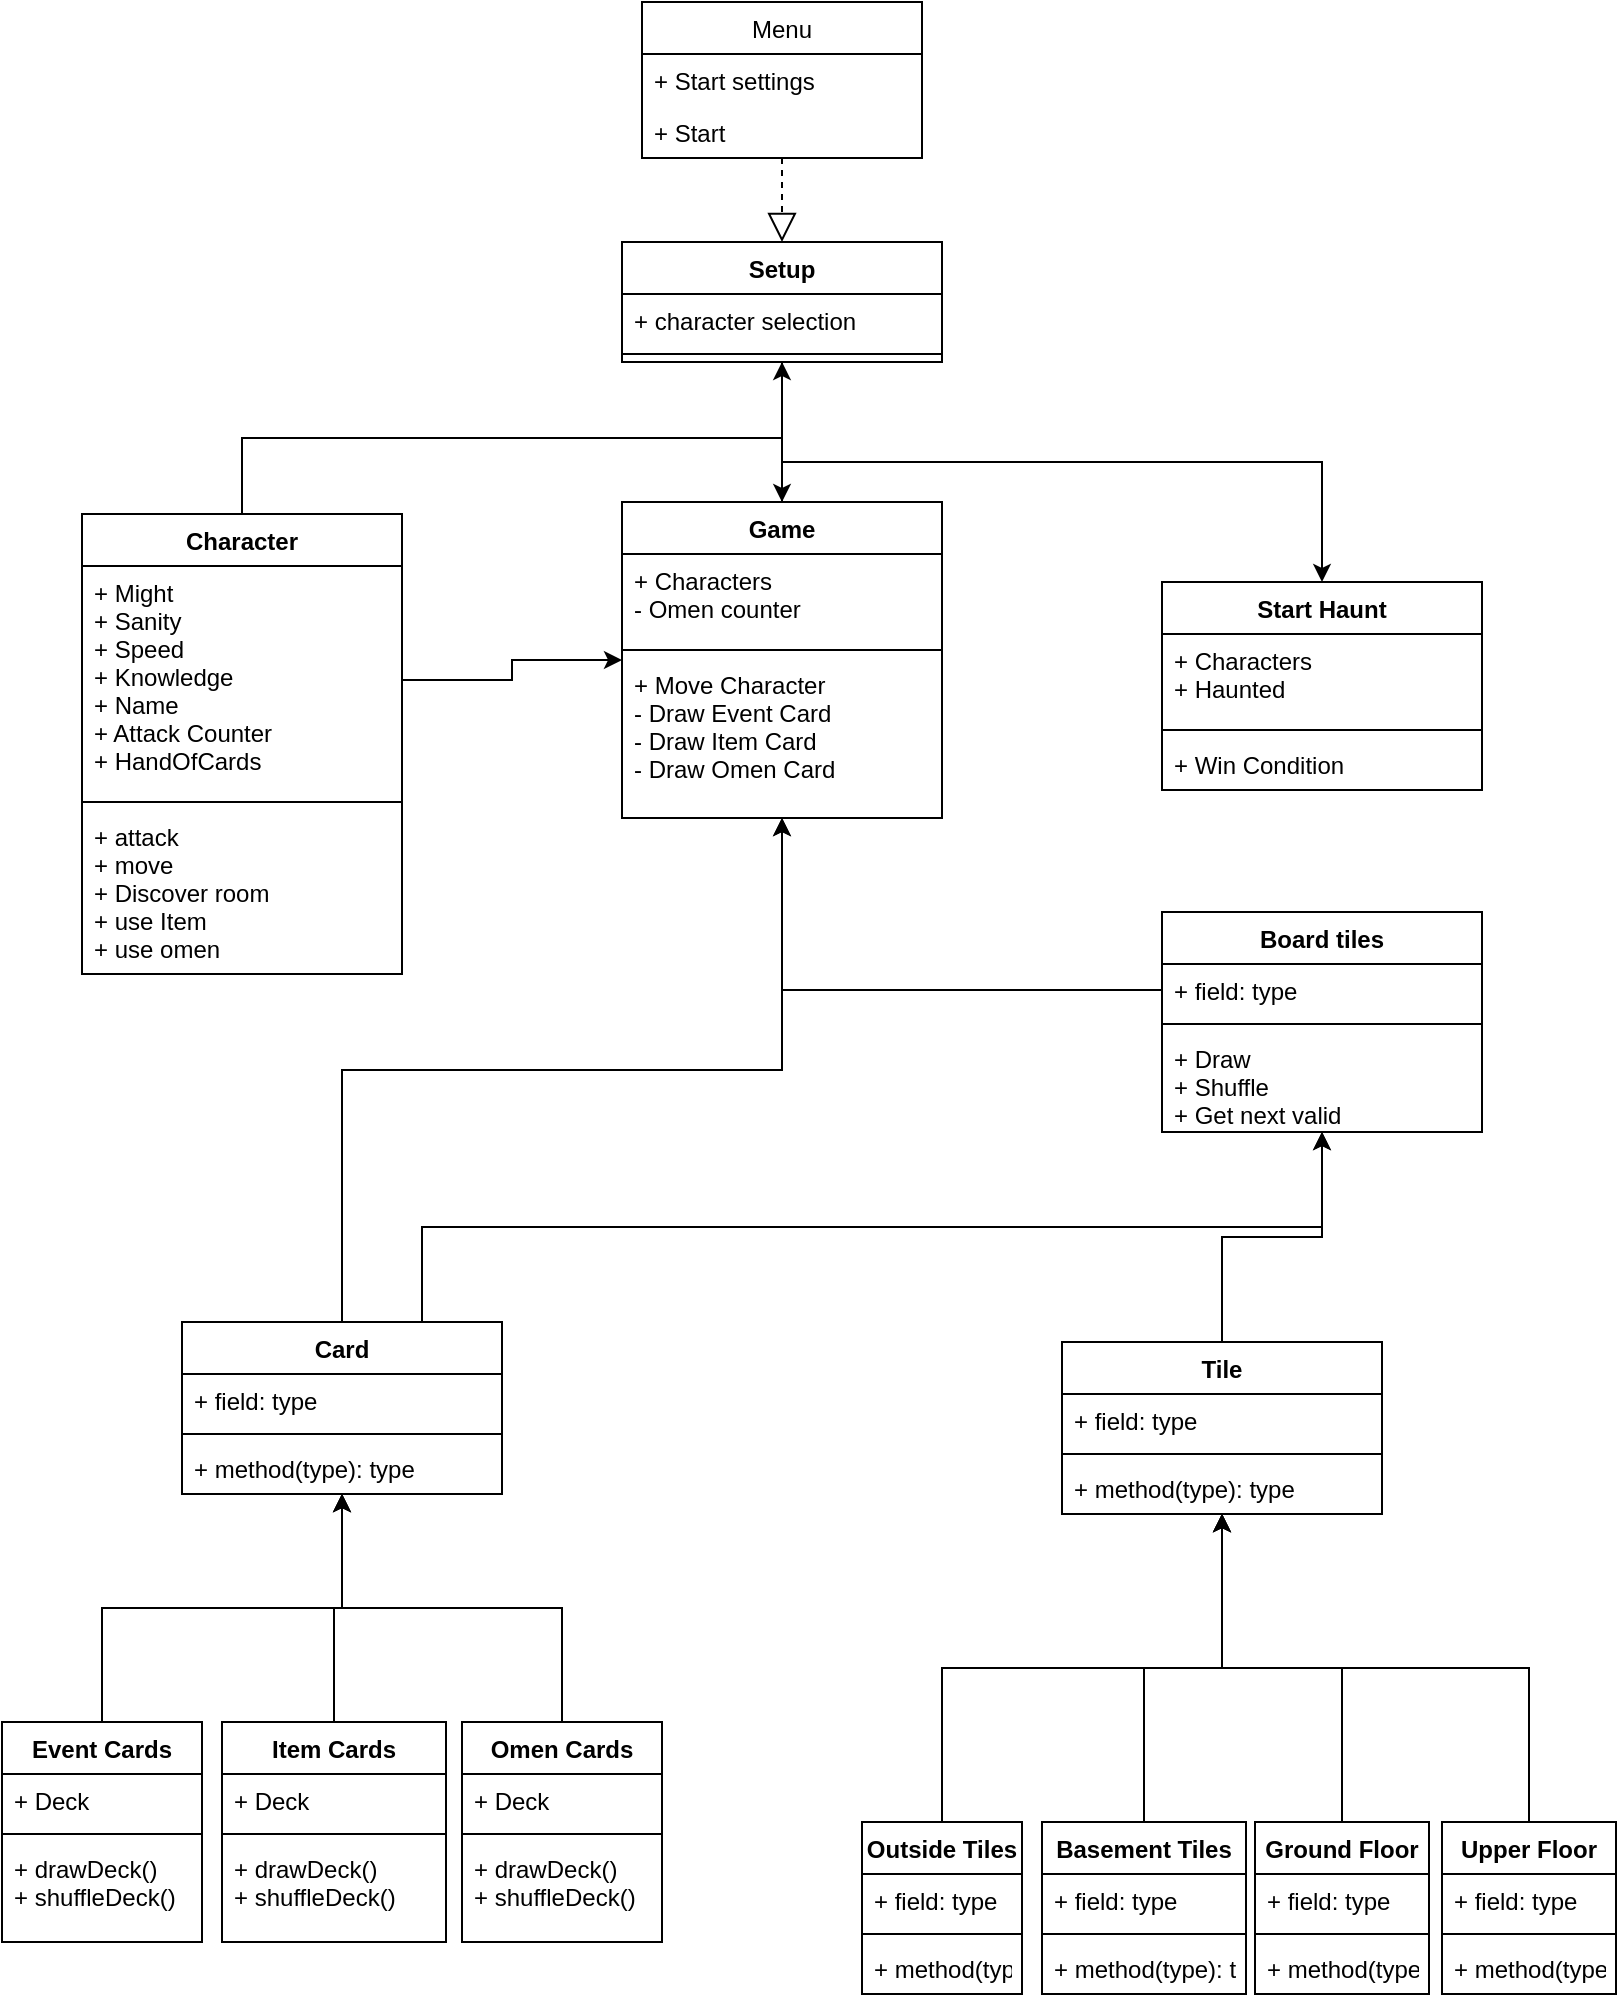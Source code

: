 <mxfile version="12.1.9" type="github" pages="1">
  <diagram id="Hr2EmeeHGqyXgGAQhQ6v" name="Page-1">
    <mxGraphModel dx="1463" dy="821" grid="1" gridSize="10" guides="1" tooltips="1" connect="1" arrows="1" fold="1" page="1" pageScale="1" pageWidth="850" pageHeight="1100" background="#ffffff" math="0" shadow="0">
      <root>
        <mxCell id="0"/>
        <mxCell id="1" parent="0"/>
        <mxCell id="-MnNUeJvBVUiR5NXsTps-1" value="Menu" style="swimlane;fontStyle=0;childLayout=stackLayout;horizontal=1;startSize=26;fillColor=none;horizontalStack=0;resizeParent=1;resizeParentMax=0;resizeLast=0;collapsible=1;marginBottom=0;" parent="1" vertex="1">
          <mxGeometry x="340" y="40" width="140" height="78" as="geometry"/>
        </mxCell>
        <mxCell id="-MnNUeJvBVUiR5NXsTps-2" value="+ Start settings" style="text;strokeColor=none;fillColor=none;align=left;verticalAlign=top;spacingLeft=4;spacingRight=4;overflow=hidden;rotatable=0;points=[[0,0.5],[1,0.5]];portConstraint=eastwest;" parent="-MnNUeJvBVUiR5NXsTps-1" vertex="1">
          <mxGeometry y="26" width="140" height="26" as="geometry"/>
        </mxCell>
        <mxCell id="-MnNUeJvBVUiR5NXsTps-3" value="+ Start " style="text;strokeColor=none;fillColor=none;align=left;verticalAlign=top;spacingLeft=4;spacingRight=4;overflow=hidden;rotatable=0;points=[[0,0.5],[1,0.5]];portConstraint=eastwest;" parent="-MnNUeJvBVUiR5NXsTps-1" vertex="1">
          <mxGeometry y="52" width="140" height="26" as="geometry"/>
        </mxCell>
        <mxCell id="-MnNUeJvBVUiR5NXsTps-29" style="edgeStyle=orthogonalEdgeStyle;rounded=0;orthogonalLoop=1;jettySize=auto;html=1;" parent="1" source="-MnNUeJvBVUiR5NXsTps-5" target="-MnNUeJvBVUiR5NXsTps-18" edge="1">
          <mxGeometry relative="1" as="geometry"/>
        </mxCell>
        <mxCell id="-MnNUeJvBVUiR5NXsTps-5" value="Setup" style="swimlane;fontStyle=1;align=center;verticalAlign=top;childLayout=stackLayout;horizontal=1;startSize=26;horizontalStack=0;resizeParent=1;resizeParentMax=0;resizeLast=0;collapsible=1;marginBottom=0;" parent="1" vertex="1">
          <mxGeometry x="330" y="160" width="160" height="60" as="geometry"/>
        </mxCell>
        <mxCell id="-MnNUeJvBVUiR5NXsTps-6" value="+ character selection" style="text;strokeColor=none;fillColor=none;align=left;verticalAlign=top;spacingLeft=4;spacingRight=4;overflow=hidden;rotatable=0;points=[[0,0.5],[1,0.5]];portConstraint=eastwest;" parent="-MnNUeJvBVUiR5NXsTps-5" vertex="1">
          <mxGeometry y="26" width="160" height="26" as="geometry"/>
        </mxCell>
        <mxCell id="-MnNUeJvBVUiR5NXsTps-7" value="" style="line;strokeWidth=1;fillColor=none;align=left;verticalAlign=middle;spacingTop=-1;spacingLeft=3;spacingRight=3;rotatable=0;labelPosition=right;points=[];portConstraint=eastwest;" parent="-MnNUeJvBVUiR5NXsTps-5" vertex="1">
          <mxGeometry y="52" width="160" height="8" as="geometry"/>
        </mxCell>
        <mxCell id="-MnNUeJvBVUiR5NXsTps-9" value="" style="endArrow=block;dashed=1;endFill=0;endSize=12;html=1;" parent="1" source="-MnNUeJvBVUiR5NXsTps-1" target="-MnNUeJvBVUiR5NXsTps-5" edge="1">
          <mxGeometry width="160" relative="1" as="geometry">
            <mxPoint x="330" y="220" as="sourcePoint"/>
            <mxPoint x="490" y="220" as="targetPoint"/>
          </mxGeometry>
        </mxCell>
        <mxCell id="-MnNUeJvBVUiR5NXsTps-31" style="edgeStyle=orthogonalEdgeStyle;rounded=0;orthogonalLoop=1;jettySize=auto;html=1;exitX=0.5;exitY=0;exitDx=0;exitDy=0;entryX=0.5;entryY=0;entryDx=0;entryDy=0;" parent="1" source="-MnNUeJvBVUiR5NXsTps-18" target="-MnNUeJvBVUiR5NXsTps-22" edge="1">
          <mxGeometry relative="1" as="geometry"/>
        </mxCell>
        <mxCell id="-MnNUeJvBVUiR5NXsTps-18" value="Game" style="swimlane;fontStyle=1;align=center;verticalAlign=top;childLayout=stackLayout;horizontal=1;startSize=26;horizontalStack=0;resizeParent=1;resizeParentMax=0;resizeLast=0;collapsible=1;marginBottom=0;" parent="1" vertex="1">
          <mxGeometry x="330" y="290" width="160" height="158" as="geometry"/>
        </mxCell>
        <mxCell id="-MnNUeJvBVUiR5NXsTps-19" value="+ Characters&#xa;- Omen counter" style="text;strokeColor=none;fillColor=none;align=left;verticalAlign=top;spacingLeft=4;spacingRight=4;overflow=hidden;rotatable=0;points=[[0,0.5],[1,0.5]];portConstraint=eastwest;" parent="-MnNUeJvBVUiR5NXsTps-18" vertex="1">
          <mxGeometry y="26" width="160" height="44" as="geometry"/>
        </mxCell>
        <mxCell id="-MnNUeJvBVUiR5NXsTps-20" value="" style="line;strokeWidth=1;fillColor=none;align=left;verticalAlign=middle;spacingTop=-1;spacingLeft=3;spacingRight=3;rotatable=0;labelPosition=right;points=[];portConstraint=eastwest;" parent="-MnNUeJvBVUiR5NXsTps-18" vertex="1">
          <mxGeometry y="70" width="160" height="8" as="geometry"/>
        </mxCell>
        <mxCell id="-MnNUeJvBVUiR5NXsTps-21" value="+ Move Character&#xa;- Draw Event Card&#xa;- Draw Item Card&#xa;- Draw Omen Card" style="text;strokeColor=none;fillColor=none;align=left;verticalAlign=top;spacingLeft=4;spacingRight=4;overflow=hidden;rotatable=0;points=[[0,0.5],[1,0.5]];portConstraint=eastwest;" parent="-MnNUeJvBVUiR5NXsTps-18" vertex="1">
          <mxGeometry y="78" width="160" height="80" as="geometry"/>
        </mxCell>
        <mxCell id="-MnNUeJvBVUiR5NXsTps-22" value="Start Haunt" style="swimlane;fontStyle=1;align=center;verticalAlign=top;childLayout=stackLayout;horizontal=1;startSize=26;horizontalStack=0;resizeParent=1;resizeParentMax=0;resizeLast=0;collapsible=1;marginBottom=0;" parent="1" vertex="1">
          <mxGeometry x="600" y="330" width="160" height="104" as="geometry"/>
        </mxCell>
        <mxCell id="-MnNUeJvBVUiR5NXsTps-23" value="+ Characters&#xa;+ Haunted" style="text;strokeColor=none;fillColor=none;align=left;verticalAlign=top;spacingLeft=4;spacingRight=4;overflow=hidden;rotatable=0;points=[[0,0.5],[1,0.5]];portConstraint=eastwest;" parent="-MnNUeJvBVUiR5NXsTps-22" vertex="1">
          <mxGeometry y="26" width="160" height="44" as="geometry"/>
        </mxCell>
        <mxCell id="-MnNUeJvBVUiR5NXsTps-24" value="" style="line;strokeWidth=1;fillColor=none;align=left;verticalAlign=middle;spacingTop=-1;spacingLeft=3;spacingRight=3;rotatable=0;labelPosition=right;points=[];portConstraint=eastwest;" parent="-MnNUeJvBVUiR5NXsTps-22" vertex="1">
          <mxGeometry y="70" width="160" height="8" as="geometry"/>
        </mxCell>
        <mxCell id="-MnNUeJvBVUiR5NXsTps-25" value="+ Win Condition" style="text;strokeColor=none;fillColor=none;align=left;verticalAlign=top;spacingLeft=4;spacingRight=4;overflow=hidden;rotatable=0;points=[[0,0.5],[1,0.5]];portConstraint=eastwest;" parent="-MnNUeJvBVUiR5NXsTps-22" vertex="1">
          <mxGeometry y="78" width="160" height="26" as="geometry"/>
        </mxCell>
        <mxCell id="xuwFaDYwaYEj4jhrxcFV-9" style="edgeStyle=orthogonalEdgeStyle;rounded=0;orthogonalLoop=1;jettySize=auto;html=1;exitX=0.5;exitY=0;exitDx=0;exitDy=0;" edge="1" parent="1" source="-MnNUeJvBVUiR5NXsTps-40" target="xuwFaDYwaYEj4jhrxcFV-1">
          <mxGeometry relative="1" as="geometry"/>
        </mxCell>
        <mxCell id="-MnNUeJvBVUiR5NXsTps-40" value="Event Cards" style="swimlane;fontStyle=1;align=center;verticalAlign=top;childLayout=stackLayout;horizontal=1;startSize=26;horizontalStack=0;resizeParent=1;resizeParentMax=0;resizeLast=0;collapsible=1;marginBottom=0;" parent="1" vertex="1">
          <mxGeometry x="20" y="900" width="100" height="110" as="geometry"/>
        </mxCell>
        <mxCell id="-MnNUeJvBVUiR5NXsTps-41" value="+ Deck" style="text;strokeColor=none;fillColor=none;align=left;verticalAlign=top;spacingLeft=4;spacingRight=4;overflow=hidden;rotatable=0;points=[[0,0.5],[1,0.5]];portConstraint=eastwest;" parent="-MnNUeJvBVUiR5NXsTps-40" vertex="1">
          <mxGeometry y="26" width="100" height="26" as="geometry"/>
        </mxCell>
        <mxCell id="-MnNUeJvBVUiR5NXsTps-42" value="" style="line;strokeWidth=1;fillColor=none;align=left;verticalAlign=middle;spacingTop=-1;spacingLeft=3;spacingRight=3;rotatable=0;labelPosition=right;points=[];portConstraint=eastwest;" parent="-MnNUeJvBVUiR5NXsTps-40" vertex="1">
          <mxGeometry y="52" width="100" height="8" as="geometry"/>
        </mxCell>
        <mxCell id="-MnNUeJvBVUiR5NXsTps-43" value="+ drawDeck()&#xa;+ shuffleDeck()" style="text;strokeColor=none;fillColor=none;align=left;verticalAlign=top;spacingLeft=4;spacingRight=4;overflow=hidden;rotatable=0;points=[[0,0.5],[1,0.5]];portConstraint=eastwest;" parent="-MnNUeJvBVUiR5NXsTps-40" vertex="1">
          <mxGeometry y="60" width="100" height="50" as="geometry"/>
        </mxCell>
        <mxCell id="-MnNUeJvBVUiR5NXsTps-44" value="&lt;span style=&quot;font-family: &amp;#34;helvetica&amp;#34; , &amp;#34;arial&amp;#34; , sans-serif ; font-size: 0px&quot;&gt;%3CmxGraphModel%3E%3Croot%3E%3CmxCell%20id%3D%220%22%2F%3E%3CmxCell%20id%3D%221%22%20parent%3D%220%22%2F%3E%3CmxCell%20id%3D%222%22%20value%3D%22Event%20Cards%22%20style%3D%22swimlane%3BfontStyle%3D1%3Balign%3Dcenter%3BverticalAlign%3Dtop%3BchildLayout%3DstackLayout%3Bhorizontal%3D1%3BstartSize%3D26%3BhorizontalStack%3D0%3BresizeParent%3D1%3BresizeParentMax%3D0%3BresizeLast%3D0%3Bcollapsible%3D1%3BmarginBottom%3D0%3B%22%20vertex%3D%221%22%20parent%3D%221%22%3E%3CmxGeometry%20x%3D%2280%22%20y%3D%22480%22%20width%3D%22160%22%20height%3D%22110%22%20as%3D%22geometry%22%2F%3E%3C%2FmxCell%3E%3CmxCell%20id%3D%223%22%20value%3D%22%2B%20Deck%22%20style%3D%22text%3BstrokeColor%3Dnone%3BfillColor%3Dnone%3Balign%3Dleft%3BverticalAlign%3Dtop%3BspacingLeft%3D4%3BspacingRight%3D4%3Boverflow%3Dhidden%3Brotatable%3D0%3Bpoints%3D%5B%5B0%2C0.5%5D%2C%5B1%2C0.5%5D%5D%3BportConstraint%3Deastwest%3B%22%20vertex%3D%221%22%20parent%3D%222%22%3E%3CmxGeometry%20y%3D%2226%22%20width%3D%22160%22%20height%3D%2226%22%20as%3D%22geometry%22%2F%3E%3C%2FmxCell%3E%3CmxCell%20id%3D%224%22%20value%3D%22%22%20style%3D%22line%3BstrokeWidth%3D1%3BfillColor%3Dnone%3Balign%3Dleft%3BverticalAlign%3Dmiddle%3BspacingTop%3D-1%3BspacingLeft%3D3%3BspacingRight%3D3%3Brotatable%3D0%3BlabelPosition%3Dright%3Bpoints%3D%5B%5D%3BportConstraint%3Deastwest%3B%22%20vertex%3D%221%22%20parent%3D%222%22%3E%3CmxGeometry%20y%3D%2252%22%20width%3D%22160%22%20height%3D%228%22%20as%3D%22geometry%22%2F%3E%3C%2FmxCell%3E%3CmxCell%20id%3D%225%22%20value%3D%22%2B%20drawDeck()%26%2310%3B%2B%20shuffleDeck()%22%20style%3D%22text%3BstrokeColor%3Dnone%3BfillColor%3Dnone%3Balign%3Dleft%3BverticalAlign%3Dtop%3BspacingLeft%3D4%3BspacingRight%3D4%3Boverflow%3Dhidden%3Brotatable%3D0%3Bpoints%3D%5B%5B0%2C0.5%5D%2C%5B1%2C0.5%5D%5D%3BportConstraint%3Deastwest%3B%22%20vertex%3D%221%22%20parent%3D%222%22%3E%3CmxGeometry%20y%3D%2260%22%20width%3D%22160%22%20height%3D%2250%22%20as%3D%22geometry%22%2F%3E%3C%2FmxCell%3E%3C%2Froot%3E%3C%2FmxGraphModel%3E&lt;/span&gt;" style="text;html=1;resizable=0;points=[];autosize=1;align=left;verticalAlign=top;spacingTop=-4;" parent="1" vertex="1">
          <mxGeometry x="458" y="496" width="20" height="20" as="geometry"/>
        </mxCell>
        <mxCell id="xuwFaDYwaYEj4jhrxcFV-10" style="edgeStyle=orthogonalEdgeStyle;rounded=0;orthogonalLoop=1;jettySize=auto;html=1;exitX=0.5;exitY=0;exitDx=0;exitDy=0;" edge="1" parent="1" source="-MnNUeJvBVUiR5NXsTps-45" target="xuwFaDYwaYEj4jhrxcFV-1">
          <mxGeometry relative="1" as="geometry"/>
        </mxCell>
        <mxCell id="-MnNUeJvBVUiR5NXsTps-45" value="Item Cards" style="swimlane;fontStyle=1;align=center;verticalAlign=top;childLayout=stackLayout;horizontal=1;startSize=26;horizontalStack=0;resizeParent=1;resizeParentMax=0;resizeLast=0;collapsible=1;marginBottom=0;" parent="1" vertex="1">
          <mxGeometry x="130" y="900" width="112" height="110" as="geometry"/>
        </mxCell>
        <mxCell id="-MnNUeJvBVUiR5NXsTps-46" value="+ Deck" style="text;strokeColor=none;fillColor=none;align=left;verticalAlign=top;spacingLeft=4;spacingRight=4;overflow=hidden;rotatable=0;points=[[0,0.5],[1,0.5]];portConstraint=eastwest;" parent="-MnNUeJvBVUiR5NXsTps-45" vertex="1">
          <mxGeometry y="26" width="112" height="26" as="geometry"/>
        </mxCell>
        <mxCell id="-MnNUeJvBVUiR5NXsTps-47" value="" style="line;strokeWidth=1;fillColor=none;align=left;verticalAlign=middle;spacingTop=-1;spacingLeft=3;spacingRight=3;rotatable=0;labelPosition=right;points=[];portConstraint=eastwest;" parent="-MnNUeJvBVUiR5NXsTps-45" vertex="1">
          <mxGeometry y="52" width="112" height="8" as="geometry"/>
        </mxCell>
        <mxCell id="-MnNUeJvBVUiR5NXsTps-48" value="+ drawDeck()&#xa;+ shuffleDeck()" style="text;strokeColor=none;fillColor=none;align=left;verticalAlign=top;spacingLeft=4;spacingRight=4;overflow=hidden;rotatable=0;points=[[0,0.5],[1,0.5]];portConstraint=eastwest;" parent="-MnNUeJvBVUiR5NXsTps-45" vertex="1">
          <mxGeometry y="60" width="112" height="50" as="geometry"/>
        </mxCell>
        <mxCell id="xuwFaDYwaYEj4jhrxcFV-11" style="edgeStyle=orthogonalEdgeStyle;rounded=0;orthogonalLoop=1;jettySize=auto;html=1;exitX=0.5;exitY=0;exitDx=0;exitDy=0;" edge="1" parent="1" source="-MnNUeJvBVUiR5NXsTps-49" target="xuwFaDYwaYEj4jhrxcFV-1">
          <mxGeometry relative="1" as="geometry"/>
        </mxCell>
        <mxCell id="-MnNUeJvBVUiR5NXsTps-49" value="Omen Cards" style="swimlane;fontStyle=1;align=center;verticalAlign=top;childLayout=stackLayout;horizontal=1;startSize=26;horizontalStack=0;resizeParent=1;resizeParentMax=0;resizeLast=0;collapsible=1;marginBottom=0;" parent="1" vertex="1">
          <mxGeometry x="250" y="900" width="100" height="110" as="geometry"/>
        </mxCell>
        <mxCell id="-MnNUeJvBVUiR5NXsTps-50" value="+ Deck" style="text;strokeColor=none;fillColor=none;align=left;verticalAlign=top;spacingLeft=4;spacingRight=4;overflow=hidden;rotatable=0;points=[[0,0.5],[1,0.5]];portConstraint=eastwest;" parent="-MnNUeJvBVUiR5NXsTps-49" vertex="1">
          <mxGeometry y="26" width="100" height="26" as="geometry"/>
        </mxCell>
        <mxCell id="-MnNUeJvBVUiR5NXsTps-51" value="" style="line;strokeWidth=1;fillColor=none;align=left;verticalAlign=middle;spacingTop=-1;spacingLeft=3;spacingRight=3;rotatable=0;labelPosition=right;points=[];portConstraint=eastwest;" parent="-MnNUeJvBVUiR5NXsTps-49" vertex="1">
          <mxGeometry y="52" width="100" height="8" as="geometry"/>
        </mxCell>
        <mxCell id="-MnNUeJvBVUiR5NXsTps-52" value="+ drawDeck()&#xa;+ shuffleDeck()" style="text;strokeColor=none;fillColor=none;align=left;verticalAlign=top;spacingLeft=4;spacingRight=4;overflow=hidden;rotatable=0;points=[[0,0.5],[1,0.5]];portConstraint=eastwest;" parent="-MnNUeJvBVUiR5NXsTps-49" vertex="1">
          <mxGeometry y="60" width="100" height="50" as="geometry"/>
        </mxCell>
        <mxCell id="-MnNUeJvBVUiR5NXsTps-84" style="edgeStyle=orthogonalEdgeStyle;rounded=0;orthogonalLoop=1;jettySize=auto;html=1;exitX=0.5;exitY=0;exitDx=0;exitDy=0;" parent="1" source="-MnNUeJvBVUiR5NXsTps-53" target="-MnNUeJvBVUiR5NXsTps-5" edge="1">
          <mxGeometry relative="1" as="geometry"/>
        </mxCell>
        <mxCell id="-MnNUeJvBVUiR5NXsTps-53" value="Character" style="swimlane;fontStyle=1;align=center;verticalAlign=top;childLayout=stackLayout;horizontal=1;startSize=26;horizontalStack=0;resizeParent=1;resizeParentMax=0;resizeLast=0;collapsible=1;marginBottom=0;" parent="1" vertex="1">
          <mxGeometry x="60" y="296" width="160" height="230" as="geometry"/>
        </mxCell>
        <mxCell id="-MnNUeJvBVUiR5NXsTps-54" value="+ Might&#xa;+ Sanity&#xa;+ Speed&#xa;+ Knowledge&#xa;+ Name&#xa;+ Attack Counter&#xa;+ HandOfCards" style="text;strokeColor=none;fillColor=none;align=left;verticalAlign=top;spacingLeft=4;spacingRight=4;overflow=hidden;rotatable=0;points=[[0,0.5],[1,0.5]];portConstraint=eastwest;" parent="-MnNUeJvBVUiR5NXsTps-53" vertex="1">
          <mxGeometry y="26" width="160" height="114" as="geometry"/>
        </mxCell>
        <mxCell id="-MnNUeJvBVUiR5NXsTps-55" value="" style="line;strokeWidth=1;fillColor=none;align=left;verticalAlign=middle;spacingTop=-1;spacingLeft=3;spacingRight=3;rotatable=0;labelPosition=right;points=[];portConstraint=eastwest;" parent="-MnNUeJvBVUiR5NXsTps-53" vertex="1">
          <mxGeometry y="140" width="160" height="8" as="geometry"/>
        </mxCell>
        <mxCell id="-MnNUeJvBVUiR5NXsTps-56" value="+ attack&#xa;+ move&#xa;+ Discover room&#xa;+ use Item &#xa;+ use omen" style="text;strokeColor=none;fillColor=none;align=left;verticalAlign=top;spacingLeft=4;spacingRight=4;overflow=hidden;rotatable=0;points=[[0,0.5],[1,0.5]];portConstraint=eastwest;" parent="-MnNUeJvBVUiR5NXsTps-53" vertex="1">
          <mxGeometry y="148" width="160" height="82" as="geometry"/>
        </mxCell>
        <mxCell id="-MnNUeJvBVUiR5NXsTps-57" value="Board tiles" style="swimlane;fontStyle=1;align=center;verticalAlign=top;childLayout=stackLayout;horizontal=1;startSize=26;horizontalStack=0;resizeParent=1;resizeParentMax=0;resizeLast=0;collapsible=1;marginBottom=0;" parent="1" vertex="1">
          <mxGeometry x="600" y="495" width="160" height="110" as="geometry"/>
        </mxCell>
        <mxCell id="-MnNUeJvBVUiR5NXsTps-58" value="+ field: type" style="text;strokeColor=none;fillColor=none;align=left;verticalAlign=top;spacingLeft=4;spacingRight=4;overflow=hidden;rotatable=0;points=[[0,0.5],[1,0.5]];portConstraint=eastwest;" parent="-MnNUeJvBVUiR5NXsTps-57" vertex="1">
          <mxGeometry y="26" width="160" height="26" as="geometry"/>
        </mxCell>
        <mxCell id="-MnNUeJvBVUiR5NXsTps-59" value="" style="line;strokeWidth=1;fillColor=none;align=left;verticalAlign=middle;spacingTop=-1;spacingLeft=3;spacingRight=3;rotatable=0;labelPosition=right;points=[];portConstraint=eastwest;" parent="-MnNUeJvBVUiR5NXsTps-57" vertex="1">
          <mxGeometry y="52" width="160" height="8" as="geometry"/>
        </mxCell>
        <mxCell id="-MnNUeJvBVUiR5NXsTps-60" value="+ Draw&#xa;+ Shuffle&#xa;+ Get next valid" style="text;strokeColor=none;fillColor=none;align=left;verticalAlign=top;spacingLeft=4;spacingRight=4;overflow=hidden;rotatable=0;points=[[0,0.5],[1,0.5]];portConstraint=eastwest;" parent="-MnNUeJvBVUiR5NXsTps-57" vertex="1">
          <mxGeometry y="60" width="160" height="50" as="geometry"/>
        </mxCell>
        <mxCell id="-MnNUeJvBVUiR5NXsTps-73" style="edgeStyle=orthogonalEdgeStyle;rounded=0;orthogonalLoop=1;jettySize=auto;html=1;exitX=0.5;exitY=0;exitDx=0;exitDy=0;" parent="1" source="-MnNUeJvBVUiR5NXsTps-61" target="xuwFaDYwaYEj4jhrxcFV-5" edge="1">
          <mxGeometry relative="1" as="geometry"/>
        </mxCell>
        <mxCell id="-MnNUeJvBVUiR5NXsTps-61" value="Basement Tiles" style="swimlane;fontStyle=1;align=center;verticalAlign=top;childLayout=stackLayout;horizontal=1;startSize=26;horizontalStack=0;resizeParent=1;resizeParentMax=0;resizeLast=0;collapsible=1;marginBottom=0;" parent="1" vertex="1">
          <mxGeometry x="540" y="950" width="102" height="86" as="geometry"/>
        </mxCell>
        <mxCell id="-MnNUeJvBVUiR5NXsTps-62" value="+ field: type" style="text;strokeColor=none;fillColor=none;align=left;verticalAlign=top;spacingLeft=4;spacingRight=4;overflow=hidden;rotatable=0;points=[[0,0.5],[1,0.5]];portConstraint=eastwest;" parent="-MnNUeJvBVUiR5NXsTps-61" vertex="1">
          <mxGeometry y="26" width="102" height="26" as="geometry"/>
        </mxCell>
        <mxCell id="-MnNUeJvBVUiR5NXsTps-63" value="" style="line;strokeWidth=1;fillColor=none;align=left;verticalAlign=middle;spacingTop=-1;spacingLeft=3;spacingRight=3;rotatable=0;labelPosition=right;points=[];portConstraint=eastwest;" parent="-MnNUeJvBVUiR5NXsTps-61" vertex="1">
          <mxGeometry y="52" width="102" height="8" as="geometry"/>
        </mxCell>
        <mxCell id="-MnNUeJvBVUiR5NXsTps-64" value="+ method(type): type" style="text;strokeColor=none;fillColor=none;align=left;verticalAlign=top;spacingLeft=4;spacingRight=4;overflow=hidden;rotatable=0;points=[[0,0.5],[1,0.5]];portConstraint=eastwest;" parent="-MnNUeJvBVUiR5NXsTps-61" vertex="1">
          <mxGeometry y="60" width="102" height="26" as="geometry"/>
        </mxCell>
        <mxCell id="-MnNUeJvBVUiR5NXsTps-74" style="edgeStyle=orthogonalEdgeStyle;rounded=0;orthogonalLoop=1;jettySize=auto;html=1;exitX=0.5;exitY=0;exitDx=0;exitDy=0;" parent="1" source="-MnNUeJvBVUiR5NXsTps-65" target="xuwFaDYwaYEj4jhrxcFV-5" edge="1">
          <mxGeometry relative="1" as="geometry"/>
        </mxCell>
        <mxCell id="-MnNUeJvBVUiR5NXsTps-65" value="Ground Floor" style="swimlane;fontStyle=1;align=center;verticalAlign=top;childLayout=stackLayout;horizontal=1;startSize=26;horizontalStack=0;resizeParent=1;resizeParentMax=0;resizeLast=0;collapsible=1;marginBottom=0;" parent="1" vertex="1">
          <mxGeometry x="646.5" y="950" width="87" height="86" as="geometry"/>
        </mxCell>
        <mxCell id="-MnNUeJvBVUiR5NXsTps-66" value="+ field: type" style="text;strokeColor=none;fillColor=none;align=left;verticalAlign=top;spacingLeft=4;spacingRight=4;overflow=hidden;rotatable=0;points=[[0,0.5],[1,0.5]];portConstraint=eastwest;" parent="-MnNUeJvBVUiR5NXsTps-65" vertex="1">
          <mxGeometry y="26" width="87" height="26" as="geometry"/>
        </mxCell>
        <mxCell id="-MnNUeJvBVUiR5NXsTps-67" value="" style="line;strokeWidth=1;fillColor=none;align=left;verticalAlign=middle;spacingTop=-1;spacingLeft=3;spacingRight=3;rotatable=0;labelPosition=right;points=[];portConstraint=eastwest;" parent="-MnNUeJvBVUiR5NXsTps-65" vertex="1">
          <mxGeometry y="52" width="87" height="8" as="geometry"/>
        </mxCell>
        <mxCell id="-MnNUeJvBVUiR5NXsTps-68" value="+ method(type): type" style="text;strokeColor=none;fillColor=none;align=left;verticalAlign=top;spacingLeft=4;spacingRight=4;overflow=hidden;rotatable=0;points=[[0,0.5],[1,0.5]];portConstraint=eastwest;" parent="-MnNUeJvBVUiR5NXsTps-65" vertex="1">
          <mxGeometry y="60" width="87" height="26" as="geometry"/>
        </mxCell>
        <mxCell id="-MnNUeJvBVUiR5NXsTps-75" style="edgeStyle=orthogonalEdgeStyle;rounded=0;orthogonalLoop=1;jettySize=auto;html=1;exitX=0.5;exitY=0;exitDx=0;exitDy=0;" parent="1" source="-MnNUeJvBVUiR5NXsTps-69" target="xuwFaDYwaYEj4jhrxcFV-5" edge="1">
          <mxGeometry relative="1" as="geometry"/>
        </mxCell>
        <mxCell id="-MnNUeJvBVUiR5NXsTps-69" value="Upper Floor" style="swimlane;fontStyle=1;align=center;verticalAlign=top;childLayout=stackLayout;horizontal=1;startSize=26;horizontalStack=0;resizeParent=1;resizeParentMax=0;resizeLast=0;collapsible=1;marginBottom=0;" parent="1" vertex="1">
          <mxGeometry x="740" y="950" width="87" height="86" as="geometry"/>
        </mxCell>
        <mxCell id="-MnNUeJvBVUiR5NXsTps-70" value="+ field: type" style="text;strokeColor=none;fillColor=none;align=left;verticalAlign=top;spacingLeft=4;spacingRight=4;overflow=hidden;rotatable=0;points=[[0,0.5],[1,0.5]];portConstraint=eastwest;" parent="-MnNUeJvBVUiR5NXsTps-69" vertex="1">
          <mxGeometry y="26" width="87" height="26" as="geometry"/>
        </mxCell>
        <mxCell id="-MnNUeJvBVUiR5NXsTps-71" value="" style="line;strokeWidth=1;fillColor=none;align=left;verticalAlign=middle;spacingTop=-1;spacingLeft=3;spacingRight=3;rotatable=0;labelPosition=right;points=[];portConstraint=eastwest;" parent="-MnNUeJvBVUiR5NXsTps-69" vertex="1">
          <mxGeometry y="52" width="87" height="8" as="geometry"/>
        </mxCell>
        <mxCell id="-MnNUeJvBVUiR5NXsTps-72" value="+ method(type): type" style="text;strokeColor=none;fillColor=none;align=left;verticalAlign=top;spacingLeft=4;spacingRight=4;overflow=hidden;rotatable=0;points=[[0,0.5],[1,0.5]];portConstraint=eastwest;" parent="-MnNUeJvBVUiR5NXsTps-69" vertex="1">
          <mxGeometry y="60" width="87" height="26" as="geometry"/>
        </mxCell>
        <mxCell id="-MnNUeJvBVUiR5NXsTps-85" style="edgeStyle=orthogonalEdgeStyle;rounded=0;orthogonalLoop=1;jettySize=auto;html=1;exitX=1;exitY=0.5;exitDx=0;exitDy=0;" parent="1" source="-MnNUeJvBVUiR5NXsTps-54" target="-MnNUeJvBVUiR5NXsTps-18" edge="1">
          <mxGeometry relative="1" as="geometry"/>
        </mxCell>
        <mxCell id="KpOhhPSe9-h8m-IwMYBo-5" style="edgeStyle=orthogonalEdgeStyle;rounded=0;orthogonalLoop=1;jettySize=auto;html=1;exitX=0.5;exitY=0;exitDx=0;exitDy=0;" parent="1" source="KpOhhPSe9-h8m-IwMYBo-1" target="xuwFaDYwaYEj4jhrxcFV-5" edge="1">
          <mxGeometry relative="1" as="geometry"/>
        </mxCell>
        <mxCell id="KpOhhPSe9-h8m-IwMYBo-1" value="Outside Tiles" style="swimlane;fontStyle=1;align=center;verticalAlign=top;childLayout=stackLayout;horizontal=1;startSize=26;horizontalStack=0;resizeParent=1;resizeParentMax=0;resizeLast=0;collapsible=1;marginBottom=0;" parent="1" vertex="1">
          <mxGeometry x="450" y="950" width="80" height="86" as="geometry"/>
        </mxCell>
        <mxCell id="KpOhhPSe9-h8m-IwMYBo-2" value="+ field: type" style="text;strokeColor=none;fillColor=none;align=left;verticalAlign=top;spacingLeft=4;spacingRight=4;overflow=hidden;rotatable=0;points=[[0,0.5],[1,0.5]];portConstraint=eastwest;" parent="KpOhhPSe9-h8m-IwMYBo-1" vertex="1">
          <mxGeometry y="26" width="80" height="26" as="geometry"/>
        </mxCell>
        <mxCell id="KpOhhPSe9-h8m-IwMYBo-3" value="" style="line;strokeWidth=1;fillColor=none;align=left;verticalAlign=middle;spacingTop=-1;spacingLeft=3;spacingRight=3;rotatable=0;labelPosition=right;points=[];portConstraint=eastwest;" parent="KpOhhPSe9-h8m-IwMYBo-1" vertex="1">
          <mxGeometry y="52" width="80" height="8" as="geometry"/>
        </mxCell>
        <mxCell id="KpOhhPSe9-h8m-IwMYBo-4" value="+ method(type): type" style="text;strokeColor=none;fillColor=none;align=left;verticalAlign=top;spacingLeft=4;spacingRight=4;overflow=hidden;rotatable=0;points=[[0,0.5],[1,0.5]];portConstraint=eastwest;" parent="KpOhhPSe9-h8m-IwMYBo-1" vertex="1">
          <mxGeometry y="60" width="80" height="26" as="geometry"/>
        </mxCell>
        <mxCell id="KpOhhPSe9-h8m-IwMYBo-6" style="edgeStyle=orthogonalEdgeStyle;rounded=0;orthogonalLoop=1;jettySize=auto;html=1;exitX=0;exitY=0.5;exitDx=0;exitDy=0;" parent="1" source="-MnNUeJvBVUiR5NXsTps-58" target="-MnNUeJvBVUiR5NXsTps-18" edge="1">
          <mxGeometry relative="1" as="geometry"/>
        </mxCell>
        <mxCell id="xuwFaDYwaYEj4jhrxcFV-13" style="edgeStyle=orthogonalEdgeStyle;rounded=0;orthogonalLoop=1;jettySize=auto;html=1;exitX=0.5;exitY=0;exitDx=0;exitDy=0;" edge="1" parent="1" source="xuwFaDYwaYEj4jhrxcFV-1" target="-MnNUeJvBVUiR5NXsTps-18">
          <mxGeometry relative="1" as="geometry"/>
        </mxCell>
        <mxCell id="xuwFaDYwaYEj4jhrxcFV-14" style="edgeStyle=orthogonalEdgeStyle;rounded=0;orthogonalLoop=1;jettySize=auto;html=1;exitX=0.75;exitY=0;exitDx=0;exitDy=0;" edge="1" parent="1" source="xuwFaDYwaYEj4jhrxcFV-1" target="-MnNUeJvBVUiR5NXsTps-57">
          <mxGeometry relative="1" as="geometry"/>
        </mxCell>
        <mxCell id="xuwFaDYwaYEj4jhrxcFV-1" value="Card" style="swimlane;fontStyle=1;align=center;verticalAlign=top;childLayout=stackLayout;horizontal=1;startSize=26;horizontalStack=0;resizeParent=1;resizeParentMax=0;resizeLast=0;collapsible=1;marginBottom=0;" vertex="1" parent="1">
          <mxGeometry x="110" y="700" width="160" height="86" as="geometry"/>
        </mxCell>
        <mxCell id="xuwFaDYwaYEj4jhrxcFV-2" value="+ field: type" style="text;strokeColor=none;fillColor=none;align=left;verticalAlign=top;spacingLeft=4;spacingRight=4;overflow=hidden;rotatable=0;points=[[0,0.5],[1,0.5]];portConstraint=eastwest;" vertex="1" parent="xuwFaDYwaYEj4jhrxcFV-1">
          <mxGeometry y="26" width="160" height="26" as="geometry"/>
        </mxCell>
        <mxCell id="xuwFaDYwaYEj4jhrxcFV-3" value="" style="line;strokeWidth=1;fillColor=none;align=left;verticalAlign=middle;spacingTop=-1;spacingLeft=3;spacingRight=3;rotatable=0;labelPosition=right;points=[];portConstraint=eastwest;" vertex="1" parent="xuwFaDYwaYEj4jhrxcFV-1">
          <mxGeometry y="52" width="160" height="8" as="geometry"/>
        </mxCell>
        <mxCell id="xuwFaDYwaYEj4jhrxcFV-4" value="+ method(type): type" style="text;strokeColor=none;fillColor=none;align=left;verticalAlign=top;spacingLeft=4;spacingRight=4;overflow=hidden;rotatable=0;points=[[0,0.5],[1,0.5]];portConstraint=eastwest;" vertex="1" parent="xuwFaDYwaYEj4jhrxcFV-1">
          <mxGeometry y="60" width="160" height="26" as="geometry"/>
        </mxCell>
        <mxCell id="xuwFaDYwaYEj4jhrxcFV-12" style="edgeStyle=orthogonalEdgeStyle;rounded=0;orthogonalLoop=1;jettySize=auto;html=1;exitX=0.5;exitY=0;exitDx=0;exitDy=0;" edge="1" parent="1" source="xuwFaDYwaYEj4jhrxcFV-5" target="-MnNUeJvBVUiR5NXsTps-57">
          <mxGeometry relative="1" as="geometry"/>
        </mxCell>
        <mxCell id="xuwFaDYwaYEj4jhrxcFV-5" value="Tile" style="swimlane;fontStyle=1;align=center;verticalAlign=top;childLayout=stackLayout;horizontal=1;startSize=26;horizontalStack=0;resizeParent=1;resizeParentMax=0;resizeLast=0;collapsible=1;marginBottom=0;" vertex="1" parent="1">
          <mxGeometry x="550" y="710" width="160" height="86" as="geometry"/>
        </mxCell>
        <mxCell id="xuwFaDYwaYEj4jhrxcFV-6" value="+ field: type" style="text;strokeColor=none;fillColor=none;align=left;verticalAlign=top;spacingLeft=4;spacingRight=4;overflow=hidden;rotatable=0;points=[[0,0.5],[1,0.5]];portConstraint=eastwest;" vertex="1" parent="xuwFaDYwaYEj4jhrxcFV-5">
          <mxGeometry y="26" width="160" height="26" as="geometry"/>
        </mxCell>
        <mxCell id="xuwFaDYwaYEj4jhrxcFV-7" value="" style="line;strokeWidth=1;fillColor=none;align=left;verticalAlign=middle;spacingTop=-1;spacingLeft=3;spacingRight=3;rotatable=0;labelPosition=right;points=[];portConstraint=eastwest;" vertex="1" parent="xuwFaDYwaYEj4jhrxcFV-5">
          <mxGeometry y="52" width="160" height="8" as="geometry"/>
        </mxCell>
        <mxCell id="xuwFaDYwaYEj4jhrxcFV-8" value="+ method(type): type" style="text;strokeColor=none;fillColor=none;align=left;verticalAlign=top;spacingLeft=4;spacingRight=4;overflow=hidden;rotatable=0;points=[[0,0.5],[1,0.5]];portConstraint=eastwest;" vertex="1" parent="xuwFaDYwaYEj4jhrxcFV-5">
          <mxGeometry y="60" width="160" height="26" as="geometry"/>
        </mxCell>
      </root>
    </mxGraphModel>
  </diagram>
</mxfile>
